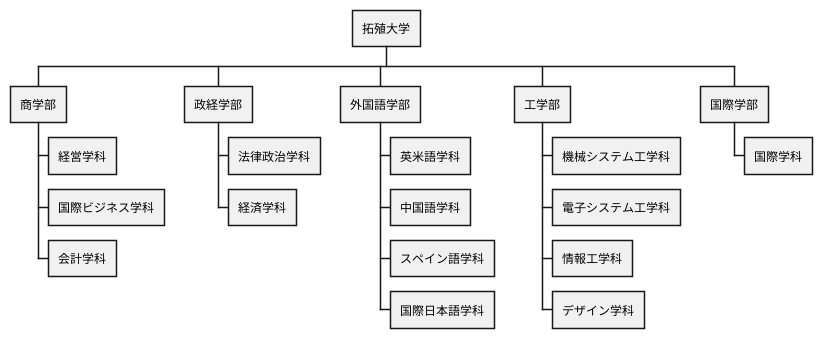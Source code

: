 @startwbs ex02
* 拓殖大学
** 商学部
*** 経営学科
*** 国際ビジネス学科
*** 会計学科
** 政経学部
*** 法律政治学科
*** 経済学科
** 外国語学部
*** 英米語学科
*** 中国語学科
*** スペイン語学科
*** 国際日本語学科
** 工学部
*** 機械システム工学科
*** 電子システム工学科
*** 情報工学科
*** デザイン学科
** 国際学部
*** 国際学科
@endwbs